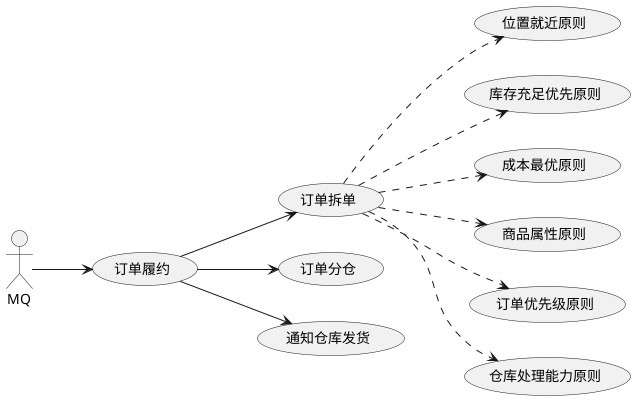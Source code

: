 @startuml
'https://plantuml.com/use-case-diagram
left to right direction

(订单履约) as (FulfillOrder)
(订单拆单) as splitOrder
MQ --> (FulfillOrder)

FulfillOrder --> splitOrder
FulfillOrder -->(订单分仓)
FulfillOrder -->(通知仓库发货)

splitOrder ..> (位置就近原则)
splitOrder ..> (库存充足优先原则)
splitOrder ..> (成本最优原则)
splitOrder ..> (商品属性原则)
splitOrder ..> (订单优先级原则)
splitOrder ..> (仓库处理能力原则)
@enduml
